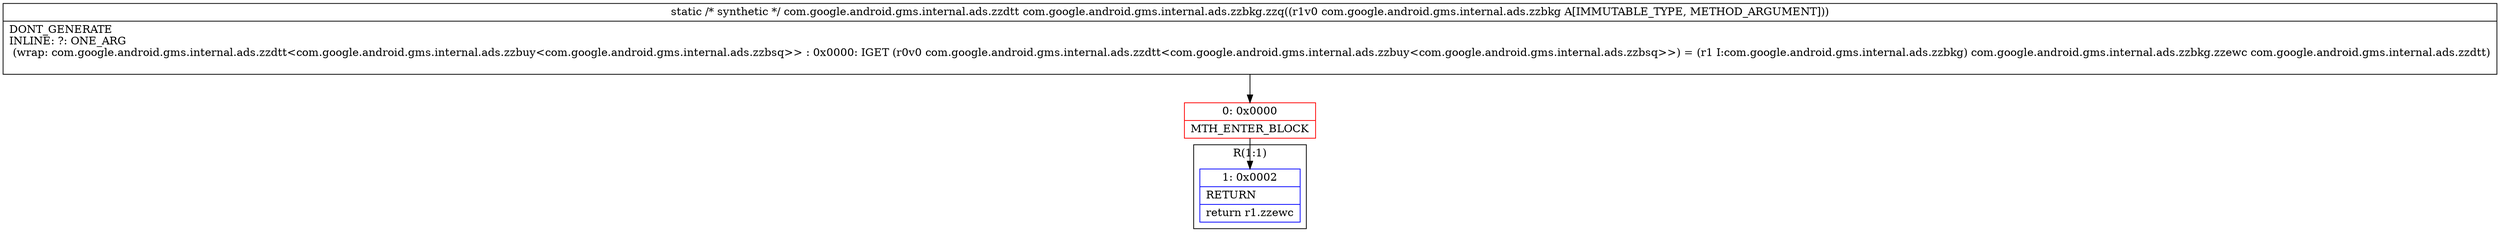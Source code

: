 digraph "CFG forcom.google.android.gms.internal.ads.zzbkg.zzq(Lcom\/google\/android\/gms\/internal\/ads\/zzbkg;)Lcom\/google\/android\/gms\/internal\/ads\/zzdtt;" {
subgraph cluster_Region_1207030212 {
label = "R(1:1)";
node [shape=record,color=blue];
Node_1 [shape=record,label="{1\:\ 0x0002|RETURN\l|return r1.zzewc\l}"];
}
Node_0 [shape=record,color=red,label="{0\:\ 0x0000|MTH_ENTER_BLOCK\l}"];
MethodNode[shape=record,label="{static \/* synthetic *\/ com.google.android.gms.internal.ads.zzdtt com.google.android.gms.internal.ads.zzbkg.zzq((r1v0 com.google.android.gms.internal.ads.zzbkg A[IMMUTABLE_TYPE, METHOD_ARGUMENT]))  | DONT_GENERATE\lINLINE: ?: ONE_ARG  \l  (wrap: com.google.android.gms.internal.ads.zzdtt\<com.google.android.gms.internal.ads.zzbuy\<com.google.android.gms.internal.ads.zzbsq\>\> : 0x0000: IGET  (r0v0 com.google.android.gms.internal.ads.zzdtt\<com.google.android.gms.internal.ads.zzbuy\<com.google.android.gms.internal.ads.zzbsq\>\>) = (r1 I:com.google.android.gms.internal.ads.zzbkg) com.google.android.gms.internal.ads.zzbkg.zzewc com.google.android.gms.internal.ads.zzdtt)\l\l}"];
MethodNode -> Node_0;
Node_0 -> Node_1;
}

